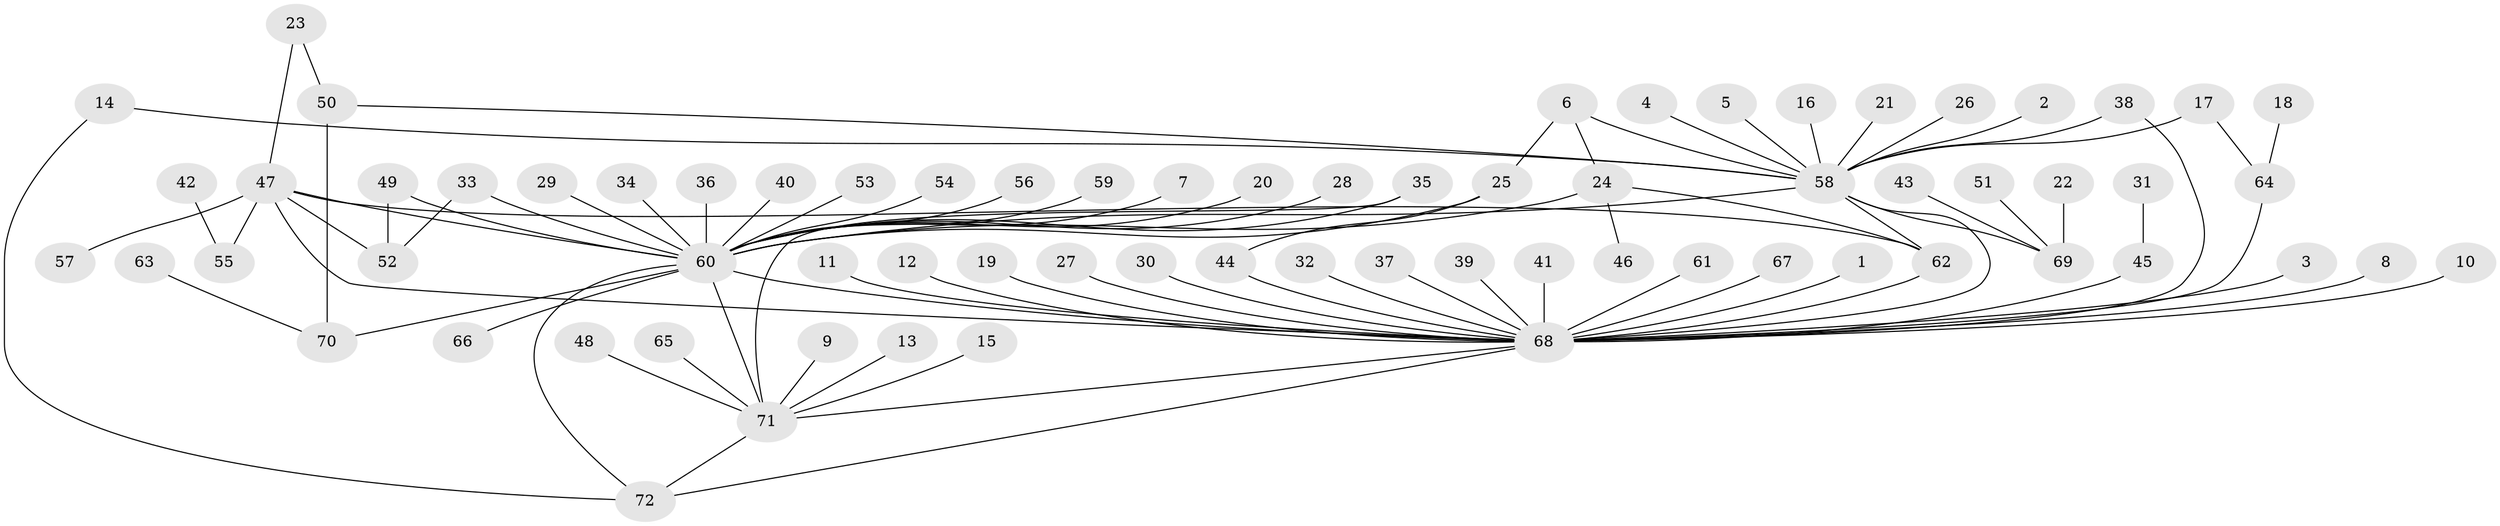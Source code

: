 // original degree distribution, {18: 0.006944444444444444, 29: 0.006944444444444444, 1: 0.5625, 19: 0.006944444444444444, 6: 0.013888888888888888, 3: 0.1111111111111111, 2: 0.18055555555555555, 7: 0.013888888888888888, 8: 0.006944444444444444, 4: 0.06944444444444445, 5: 0.020833333333333332}
// Generated by graph-tools (version 1.1) at 2025/50/03/09/25 03:50:01]
// undirected, 72 vertices, 90 edges
graph export_dot {
graph [start="1"]
  node [color=gray90,style=filled];
  1;
  2;
  3;
  4;
  5;
  6;
  7;
  8;
  9;
  10;
  11;
  12;
  13;
  14;
  15;
  16;
  17;
  18;
  19;
  20;
  21;
  22;
  23;
  24;
  25;
  26;
  27;
  28;
  29;
  30;
  31;
  32;
  33;
  34;
  35;
  36;
  37;
  38;
  39;
  40;
  41;
  42;
  43;
  44;
  45;
  46;
  47;
  48;
  49;
  50;
  51;
  52;
  53;
  54;
  55;
  56;
  57;
  58;
  59;
  60;
  61;
  62;
  63;
  64;
  65;
  66;
  67;
  68;
  69;
  70;
  71;
  72;
  1 -- 68 [weight=1.0];
  2 -- 58 [weight=1.0];
  3 -- 68 [weight=1.0];
  4 -- 58 [weight=1.0];
  5 -- 58 [weight=1.0];
  6 -- 24 [weight=1.0];
  6 -- 25 [weight=1.0];
  6 -- 58 [weight=1.0];
  7 -- 60 [weight=1.0];
  8 -- 68 [weight=1.0];
  9 -- 71 [weight=1.0];
  10 -- 68 [weight=1.0];
  11 -- 68 [weight=1.0];
  12 -- 68 [weight=1.0];
  13 -- 71 [weight=1.0];
  14 -- 58 [weight=1.0];
  14 -- 72 [weight=1.0];
  15 -- 71 [weight=1.0];
  16 -- 58 [weight=1.0];
  17 -- 58 [weight=1.0];
  17 -- 64 [weight=1.0];
  18 -- 64 [weight=1.0];
  19 -- 68 [weight=1.0];
  20 -- 60 [weight=1.0];
  21 -- 58 [weight=1.0];
  22 -- 69 [weight=1.0];
  23 -- 47 [weight=1.0];
  23 -- 50 [weight=1.0];
  24 -- 46 [weight=1.0];
  24 -- 60 [weight=1.0];
  24 -- 62 [weight=1.0];
  25 -- 44 [weight=1.0];
  25 -- 60 [weight=1.0];
  26 -- 58 [weight=1.0];
  27 -- 68 [weight=1.0];
  28 -- 60 [weight=1.0];
  29 -- 60 [weight=1.0];
  30 -- 68 [weight=1.0];
  31 -- 45 [weight=1.0];
  32 -- 68 [weight=1.0];
  33 -- 52 [weight=1.0];
  33 -- 60 [weight=1.0];
  34 -- 60 [weight=1.0];
  35 -- 60 [weight=1.0];
  35 -- 71 [weight=1.0];
  36 -- 60 [weight=1.0];
  37 -- 68 [weight=1.0];
  38 -- 58 [weight=1.0];
  38 -- 68 [weight=1.0];
  39 -- 68 [weight=1.0];
  40 -- 60 [weight=1.0];
  41 -- 68 [weight=1.0];
  42 -- 55 [weight=1.0];
  43 -- 69 [weight=1.0];
  44 -- 68 [weight=1.0];
  45 -- 68 [weight=1.0];
  47 -- 52 [weight=1.0];
  47 -- 55 [weight=1.0];
  47 -- 57 [weight=1.0];
  47 -- 60 [weight=1.0];
  47 -- 62 [weight=1.0];
  47 -- 68 [weight=1.0];
  48 -- 71 [weight=1.0];
  49 -- 52 [weight=1.0];
  49 -- 60 [weight=1.0];
  50 -- 58 [weight=1.0];
  50 -- 70 [weight=1.0];
  51 -- 69 [weight=1.0];
  53 -- 60 [weight=1.0];
  54 -- 60 [weight=1.0];
  56 -- 60 [weight=1.0];
  58 -- 60 [weight=1.0];
  58 -- 62 [weight=1.0];
  58 -- 68 [weight=1.0];
  58 -- 69 [weight=1.0];
  59 -- 60 [weight=1.0];
  60 -- 66 [weight=1.0];
  60 -- 68 [weight=1.0];
  60 -- 70 [weight=1.0];
  60 -- 71 [weight=1.0];
  60 -- 72 [weight=1.0];
  61 -- 68 [weight=1.0];
  62 -- 68 [weight=3.0];
  63 -- 70 [weight=1.0];
  64 -- 68 [weight=1.0];
  65 -- 71 [weight=1.0];
  67 -- 68 [weight=1.0];
  68 -- 71 [weight=1.0];
  68 -- 72 [weight=1.0];
  71 -- 72 [weight=1.0];
}
